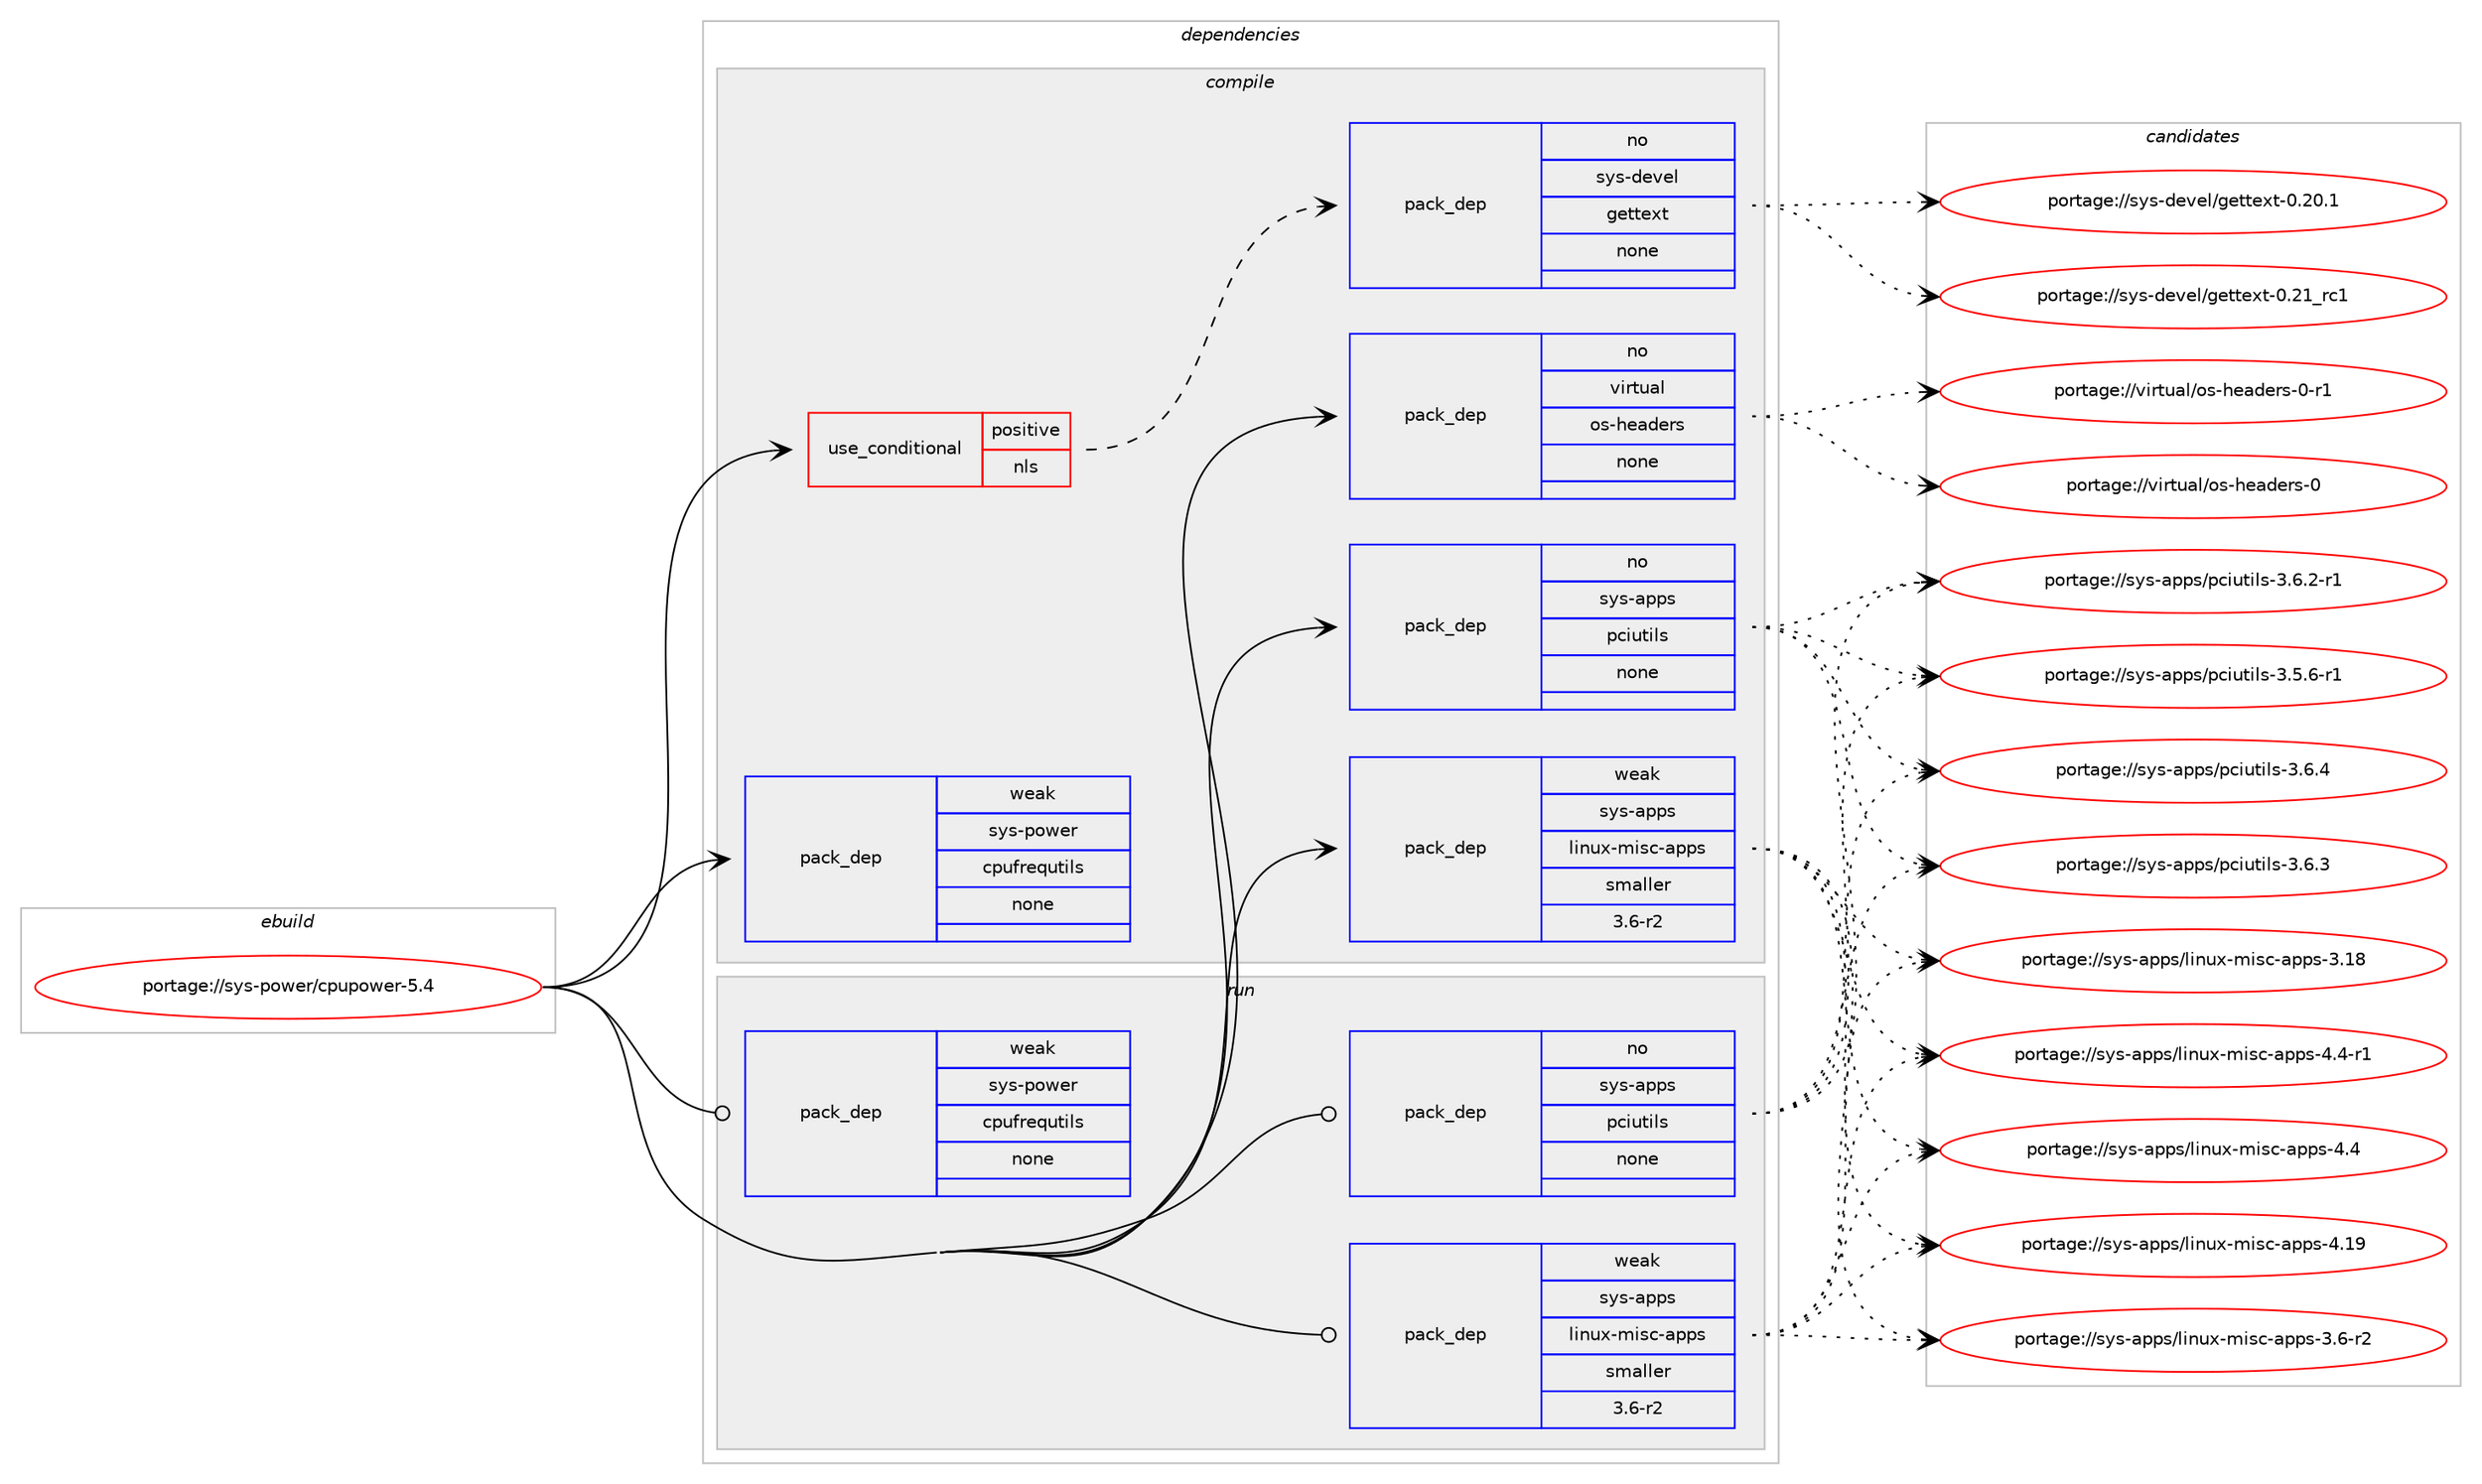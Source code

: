 digraph prolog {

# *************
# Graph options
# *************

newrank=true;
concentrate=true;
compound=true;
graph [rankdir=LR,fontname=Helvetica,fontsize=10,ranksep=1.5];#, ranksep=2.5, nodesep=0.2];
edge  [arrowhead=vee];
node  [fontname=Helvetica,fontsize=10];

# **********
# The ebuild
# **********

subgraph cluster_leftcol {
color=gray;
rank=same;
label=<<i>ebuild</i>>;
id [label="portage://sys-power/cpupower-5.4", color=red, width=4, href="../sys-power/cpupower-5.4.svg"];
}

# ****************
# The dependencies
# ****************

subgraph cluster_midcol {
color=gray;
label=<<i>dependencies</i>>;
subgraph cluster_compile {
fillcolor="#eeeeee";
style=filled;
label=<<i>compile</i>>;
subgraph cond1516 {
dependency10055 [label=<<TABLE BORDER="0" CELLBORDER="1" CELLSPACING="0" CELLPADDING="4"><TR><TD ROWSPAN="3" CELLPADDING="10">use_conditional</TD></TR><TR><TD>positive</TD></TR><TR><TD>nls</TD></TR></TABLE>>, shape=none, color=red];
subgraph pack8248 {
dependency10056 [label=<<TABLE BORDER="0" CELLBORDER="1" CELLSPACING="0" CELLPADDING="4" WIDTH="220"><TR><TD ROWSPAN="6" CELLPADDING="30">pack_dep</TD></TR><TR><TD WIDTH="110">no</TD></TR><TR><TD>sys-devel</TD></TR><TR><TD>gettext</TD></TR><TR><TD>none</TD></TR><TR><TD></TD></TR></TABLE>>, shape=none, color=blue];
}
dependency10055:e -> dependency10056:w [weight=20,style="dashed",arrowhead="vee"];
}
id:e -> dependency10055:w [weight=20,style="solid",arrowhead="vee"];
subgraph pack8249 {
dependency10057 [label=<<TABLE BORDER="0" CELLBORDER="1" CELLSPACING="0" CELLPADDING="4" WIDTH="220"><TR><TD ROWSPAN="6" CELLPADDING="30">pack_dep</TD></TR><TR><TD WIDTH="110">no</TD></TR><TR><TD>sys-apps</TD></TR><TR><TD>pciutils</TD></TR><TR><TD>none</TD></TR><TR><TD></TD></TR></TABLE>>, shape=none, color=blue];
}
id:e -> dependency10057:w [weight=20,style="solid",arrowhead="vee"];
subgraph pack8250 {
dependency10058 [label=<<TABLE BORDER="0" CELLBORDER="1" CELLSPACING="0" CELLPADDING="4" WIDTH="220"><TR><TD ROWSPAN="6" CELLPADDING="30">pack_dep</TD></TR><TR><TD WIDTH="110">no</TD></TR><TR><TD>virtual</TD></TR><TR><TD>os-headers</TD></TR><TR><TD>none</TD></TR><TR><TD></TD></TR></TABLE>>, shape=none, color=blue];
}
id:e -> dependency10058:w [weight=20,style="solid",arrowhead="vee"];
subgraph pack8251 {
dependency10059 [label=<<TABLE BORDER="0" CELLBORDER="1" CELLSPACING="0" CELLPADDING="4" WIDTH="220"><TR><TD ROWSPAN="6" CELLPADDING="30">pack_dep</TD></TR><TR><TD WIDTH="110">weak</TD></TR><TR><TD>sys-apps</TD></TR><TR><TD>linux-misc-apps</TD></TR><TR><TD>smaller</TD></TR><TR><TD>3.6-r2</TD></TR></TABLE>>, shape=none, color=blue];
}
id:e -> dependency10059:w [weight=20,style="solid",arrowhead="vee"];
subgraph pack8252 {
dependency10060 [label=<<TABLE BORDER="0" CELLBORDER="1" CELLSPACING="0" CELLPADDING="4" WIDTH="220"><TR><TD ROWSPAN="6" CELLPADDING="30">pack_dep</TD></TR><TR><TD WIDTH="110">weak</TD></TR><TR><TD>sys-power</TD></TR><TR><TD>cpufrequtils</TD></TR><TR><TD>none</TD></TR><TR><TD></TD></TR></TABLE>>, shape=none, color=blue];
}
id:e -> dependency10060:w [weight=20,style="solid",arrowhead="vee"];
}
subgraph cluster_compileandrun {
fillcolor="#eeeeee";
style=filled;
label=<<i>compile and run</i>>;
}
subgraph cluster_run {
fillcolor="#eeeeee";
style=filled;
label=<<i>run</i>>;
subgraph pack8253 {
dependency10061 [label=<<TABLE BORDER="0" CELLBORDER="1" CELLSPACING="0" CELLPADDING="4" WIDTH="220"><TR><TD ROWSPAN="6" CELLPADDING="30">pack_dep</TD></TR><TR><TD WIDTH="110">no</TD></TR><TR><TD>sys-apps</TD></TR><TR><TD>pciutils</TD></TR><TR><TD>none</TD></TR><TR><TD></TD></TR></TABLE>>, shape=none, color=blue];
}
id:e -> dependency10061:w [weight=20,style="solid",arrowhead="odot"];
subgraph pack8254 {
dependency10062 [label=<<TABLE BORDER="0" CELLBORDER="1" CELLSPACING="0" CELLPADDING="4" WIDTH="220"><TR><TD ROWSPAN="6" CELLPADDING="30">pack_dep</TD></TR><TR><TD WIDTH="110">weak</TD></TR><TR><TD>sys-apps</TD></TR><TR><TD>linux-misc-apps</TD></TR><TR><TD>smaller</TD></TR><TR><TD>3.6-r2</TD></TR></TABLE>>, shape=none, color=blue];
}
id:e -> dependency10062:w [weight=20,style="solid",arrowhead="odot"];
subgraph pack8255 {
dependency10063 [label=<<TABLE BORDER="0" CELLBORDER="1" CELLSPACING="0" CELLPADDING="4" WIDTH="220"><TR><TD ROWSPAN="6" CELLPADDING="30">pack_dep</TD></TR><TR><TD WIDTH="110">weak</TD></TR><TR><TD>sys-power</TD></TR><TR><TD>cpufrequtils</TD></TR><TR><TD>none</TD></TR><TR><TD></TD></TR></TABLE>>, shape=none, color=blue];
}
id:e -> dependency10063:w [weight=20,style="solid",arrowhead="odot"];
}
}

# **************
# The candidates
# **************

subgraph cluster_choices {
rank=same;
color=gray;
label=<<i>candidates</i>>;

subgraph choice8248 {
color=black;
nodesep=1;
choice11512111545100101118101108471031011161161011201164548465049951149949 [label="portage://sys-devel/gettext-0.21_rc1", color=red, width=4,href="../sys-devel/gettext-0.21_rc1.svg"];
choice115121115451001011181011084710310111611610112011645484650484649 [label="portage://sys-devel/gettext-0.20.1", color=red, width=4,href="../sys-devel/gettext-0.20.1.svg"];
dependency10056:e -> choice11512111545100101118101108471031011161161011201164548465049951149949:w [style=dotted,weight="100"];
dependency10056:e -> choice115121115451001011181011084710310111611610112011645484650484649:w [style=dotted,weight="100"];
}
subgraph choice8249 {
color=black;
nodesep=1;
choice11512111545971121121154711299105117116105108115455146544652 [label="portage://sys-apps/pciutils-3.6.4", color=red, width=4,href="../sys-apps/pciutils-3.6.4.svg"];
choice11512111545971121121154711299105117116105108115455146544651 [label="portage://sys-apps/pciutils-3.6.3", color=red, width=4,href="../sys-apps/pciutils-3.6.3.svg"];
choice115121115459711211211547112991051171161051081154551465446504511449 [label="portage://sys-apps/pciutils-3.6.2-r1", color=red, width=4,href="../sys-apps/pciutils-3.6.2-r1.svg"];
choice115121115459711211211547112991051171161051081154551465346544511449 [label="portage://sys-apps/pciutils-3.5.6-r1", color=red, width=4,href="../sys-apps/pciutils-3.5.6-r1.svg"];
dependency10057:e -> choice11512111545971121121154711299105117116105108115455146544652:w [style=dotted,weight="100"];
dependency10057:e -> choice11512111545971121121154711299105117116105108115455146544651:w [style=dotted,weight="100"];
dependency10057:e -> choice115121115459711211211547112991051171161051081154551465446504511449:w [style=dotted,weight="100"];
dependency10057:e -> choice115121115459711211211547112991051171161051081154551465346544511449:w [style=dotted,weight="100"];
}
subgraph choice8250 {
color=black;
nodesep=1;
choice1181051141161179710847111115451041019710010111411545484511449 [label="portage://virtual/os-headers-0-r1", color=red, width=4,href="../virtual/os-headers-0-r1.svg"];
choice118105114116117971084711111545104101971001011141154548 [label="portage://virtual/os-headers-0", color=red, width=4,href="../virtual/os-headers-0.svg"];
dependency10058:e -> choice1181051141161179710847111115451041019710010111411545484511449:w [style=dotted,weight="100"];
dependency10058:e -> choice118105114116117971084711111545104101971001011141154548:w [style=dotted,weight="100"];
}
subgraph choice8251 {
color=black;
nodesep=1;
choice11512111545971121121154710810511011712045109105115994597112112115455246524511449 [label="portage://sys-apps/linux-misc-apps-4.4-r1", color=red, width=4,href="../sys-apps/linux-misc-apps-4.4-r1.svg"];
choice1151211154597112112115471081051101171204510910511599459711211211545524652 [label="portage://sys-apps/linux-misc-apps-4.4", color=red, width=4,href="../sys-apps/linux-misc-apps-4.4.svg"];
choice115121115459711211211547108105110117120451091051159945971121121154552464957 [label="portage://sys-apps/linux-misc-apps-4.19", color=red, width=4,href="../sys-apps/linux-misc-apps-4.19.svg"];
choice11512111545971121121154710810511011712045109105115994597112112115455146544511450 [label="portage://sys-apps/linux-misc-apps-3.6-r2", color=red, width=4,href="../sys-apps/linux-misc-apps-3.6-r2.svg"];
choice115121115459711211211547108105110117120451091051159945971121121154551464956 [label="portage://sys-apps/linux-misc-apps-3.18", color=red, width=4,href="../sys-apps/linux-misc-apps-3.18.svg"];
dependency10059:e -> choice11512111545971121121154710810511011712045109105115994597112112115455246524511449:w [style=dotted,weight="100"];
dependency10059:e -> choice1151211154597112112115471081051101171204510910511599459711211211545524652:w [style=dotted,weight="100"];
dependency10059:e -> choice115121115459711211211547108105110117120451091051159945971121121154552464957:w [style=dotted,weight="100"];
dependency10059:e -> choice11512111545971121121154710810511011712045109105115994597112112115455146544511450:w [style=dotted,weight="100"];
dependency10059:e -> choice115121115459711211211547108105110117120451091051159945971121121154551464956:w [style=dotted,weight="100"];
}
subgraph choice8252 {
color=black;
nodesep=1;
}
subgraph choice8253 {
color=black;
nodesep=1;
choice11512111545971121121154711299105117116105108115455146544652 [label="portage://sys-apps/pciutils-3.6.4", color=red, width=4,href="../sys-apps/pciutils-3.6.4.svg"];
choice11512111545971121121154711299105117116105108115455146544651 [label="portage://sys-apps/pciutils-3.6.3", color=red, width=4,href="../sys-apps/pciutils-3.6.3.svg"];
choice115121115459711211211547112991051171161051081154551465446504511449 [label="portage://sys-apps/pciutils-3.6.2-r1", color=red, width=4,href="../sys-apps/pciutils-3.6.2-r1.svg"];
choice115121115459711211211547112991051171161051081154551465346544511449 [label="portage://sys-apps/pciutils-3.5.6-r1", color=red, width=4,href="../sys-apps/pciutils-3.5.6-r1.svg"];
dependency10061:e -> choice11512111545971121121154711299105117116105108115455146544652:w [style=dotted,weight="100"];
dependency10061:e -> choice11512111545971121121154711299105117116105108115455146544651:w [style=dotted,weight="100"];
dependency10061:e -> choice115121115459711211211547112991051171161051081154551465446504511449:w [style=dotted,weight="100"];
dependency10061:e -> choice115121115459711211211547112991051171161051081154551465346544511449:w [style=dotted,weight="100"];
}
subgraph choice8254 {
color=black;
nodesep=1;
choice11512111545971121121154710810511011712045109105115994597112112115455246524511449 [label="portage://sys-apps/linux-misc-apps-4.4-r1", color=red, width=4,href="../sys-apps/linux-misc-apps-4.4-r1.svg"];
choice1151211154597112112115471081051101171204510910511599459711211211545524652 [label="portage://sys-apps/linux-misc-apps-4.4", color=red, width=4,href="../sys-apps/linux-misc-apps-4.4.svg"];
choice115121115459711211211547108105110117120451091051159945971121121154552464957 [label="portage://sys-apps/linux-misc-apps-4.19", color=red, width=4,href="../sys-apps/linux-misc-apps-4.19.svg"];
choice11512111545971121121154710810511011712045109105115994597112112115455146544511450 [label="portage://sys-apps/linux-misc-apps-3.6-r2", color=red, width=4,href="../sys-apps/linux-misc-apps-3.6-r2.svg"];
choice115121115459711211211547108105110117120451091051159945971121121154551464956 [label="portage://sys-apps/linux-misc-apps-3.18", color=red, width=4,href="../sys-apps/linux-misc-apps-3.18.svg"];
dependency10062:e -> choice11512111545971121121154710810511011712045109105115994597112112115455246524511449:w [style=dotted,weight="100"];
dependency10062:e -> choice1151211154597112112115471081051101171204510910511599459711211211545524652:w [style=dotted,weight="100"];
dependency10062:e -> choice115121115459711211211547108105110117120451091051159945971121121154552464957:w [style=dotted,weight="100"];
dependency10062:e -> choice11512111545971121121154710810511011712045109105115994597112112115455146544511450:w [style=dotted,weight="100"];
dependency10062:e -> choice115121115459711211211547108105110117120451091051159945971121121154551464956:w [style=dotted,weight="100"];
}
subgraph choice8255 {
color=black;
nodesep=1;
}
}

}

